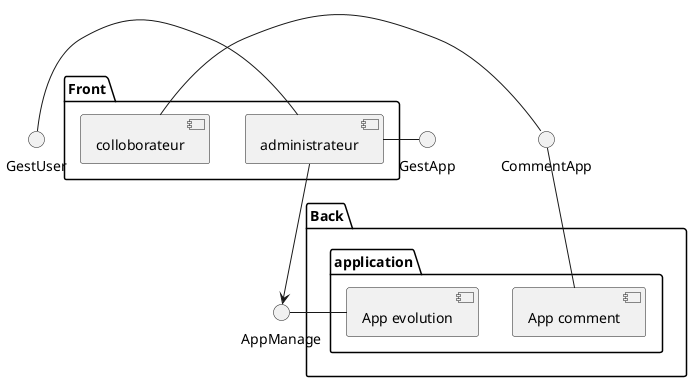 @startuml
() "AppManage"
() "CommentApp"
() "GestUser"
() "GestApp"

package "Front" {
GestUser - [administrateur]
GestApp - [administrateur]
[administrateur] --> AppManage
CommentApp - [colloborateur]
}

package "Back" {
package "application" {
CommentApp - [App comment]
AppManage - [App evolution]


}
}

@enduml